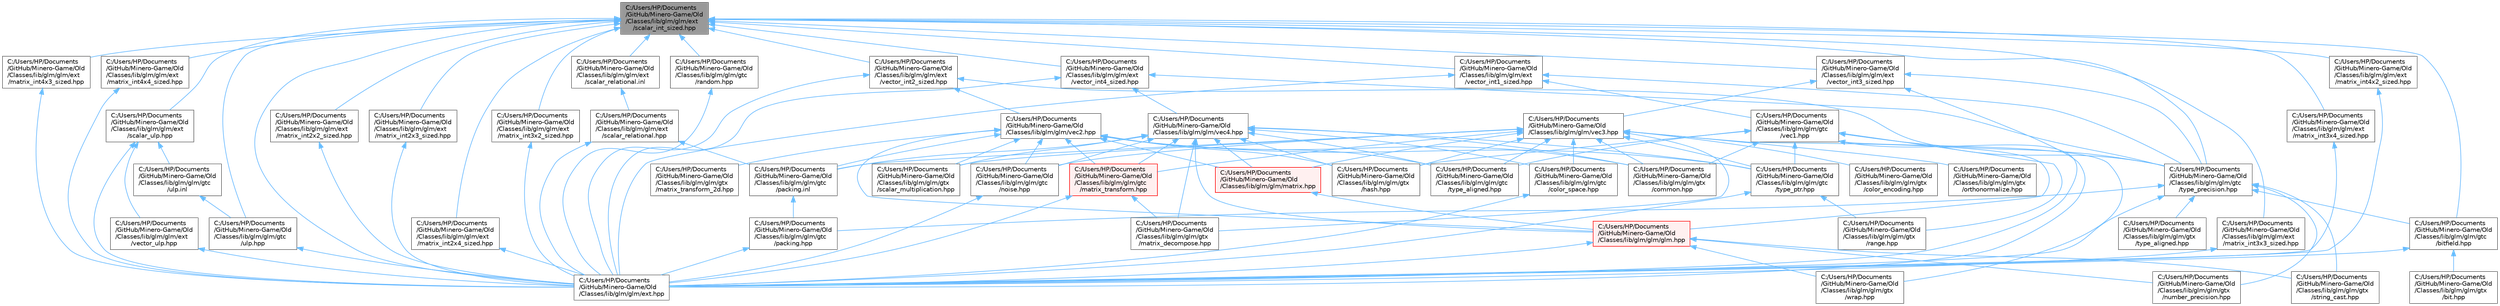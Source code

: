 digraph "C:/Users/HP/Documents/GitHub/Minero-Game/Old/Classes/lib/glm/glm/ext/scalar_int_sized.hpp"
{
 // LATEX_PDF_SIZE
  bgcolor="transparent";
  edge [fontname=Helvetica,fontsize=10,labelfontname=Helvetica,labelfontsize=10];
  node [fontname=Helvetica,fontsize=10,shape=box,height=0.2,width=0.4];
  Node1 [id="Node000001",label="C:/Users/HP/Documents\l/GitHub/Minero-Game/Old\l/Classes/lib/glm/glm/ext\l/scalar_int_sized.hpp",height=0.2,width=0.4,color="gray40", fillcolor="grey60", style="filled", fontcolor="black",tooltip=" "];
  Node1 -> Node2 [id="edge235_Node000001_Node000002",dir="back",color="steelblue1",style="solid",tooltip=" "];
  Node2 [id="Node000002",label="C:/Users/HP/Documents\l/GitHub/Minero-Game/Old\l/Classes/lib/glm/glm/ext.hpp",height=0.2,width=0.4,color="grey40", fillcolor="white", style="filled",URL="$_old_2_classes_2lib_2glm_2glm_2ext_8hpp.html",tooltip=" "];
  Node1 -> Node3 [id="edge236_Node000001_Node000003",dir="back",color="steelblue1",style="solid",tooltip=" "];
  Node3 [id="Node000003",label="C:/Users/HP/Documents\l/GitHub/Minero-Game/Old\l/Classes/lib/glm/glm/ext\l/matrix_int2x2_sized.hpp",height=0.2,width=0.4,color="grey40", fillcolor="white", style="filled",URL="$_old_2_classes_2lib_2glm_2glm_2ext_2matrix__int2x2__sized_8hpp.html",tooltip=" "];
  Node3 -> Node2 [id="edge237_Node000003_Node000002",dir="back",color="steelblue1",style="solid",tooltip=" "];
  Node1 -> Node4 [id="edge238_Node000001_Node000004",dir="back",color="steelblue1",style="solid",tooltip=" "];
  Node4 [id="Node000004",label="C:/Users/HP/Documents\l/GitHub/Minero-Game/Old\l/Classes/lib/glm/glm/ext\l/matrix_int2x3_sized.hpp",height=0.2,width=0.4,color="grey40", fillcolor="white", style="filled",URL="$_old_2_classes_2lib_2glm_2glm_2ext_2matrix__int2x3__sized_8hpp.html",tooltip=" "];
  Node4 -> Node2 [id="edge239_Node000004_Node000002",dir="back",color="steelblue1",style="solid",tooltip=" "];
  Node1 -> Node5 [id="edge240_Node000001_Node000005",dir="back",color="steelblue1",style="solid",tooltip=" "];
  Node5 [id="Node000005",label="C:/Users/HP/Documents\l/GitHub/Minero-Game/Old\l/Classes/lib/glm/glm/ext\l/matrix_int2x4_sized.hpp",height=0.2,width=0.4,color="grey40", fillcolor="white", style="filled",URL="$_old_2_classes_2lib_2glm_2glm_2ext_2matrix__int2x4__sized_8hpp.html",tooltip=" "];
  Node5 -> Node2 [id="edge241_Node000005_Node000002",dir="back",color="steelblue1",style="solid",tooltip=" "];
  Node1 -> Node6 [id="edge242_Node000001_Node000006",dir="back",color="steelblue1",style="solid",tooltip=" "];
  Node6 [id="Node000006",label="C:/Users/HP/Documents\l/GitHub/Minero-Game/Old\l/Classes/lib/glm/glm/ext\l/matrix_int3x2_sized.hpp",height=0.2,width=0.4,color="grey40", fillcolor="white", style="filled",URL="$_old_2_classes_2lib_2glm_2glm_2ext_2matrix__int3x2__sized_8hpp.html",tooltip=" "];
  Node6 -> Node2 [id="edge243_Node000006_Node000002",dir="back",color="steelblue1",style="solid",tooltip=" "];
  Node1 -> Node7 [id="edge244_Node000001_Node000007",dir="back",color="steelblue1",style="solid",tooltip=" "];
  Node7 [id="Node000007",label="C:/Users/HP/Documents\l/GitHub/Minero-Game/Old\l/Classes/lib/glm/glm/ext\l/matrix_int3x3_sized.hpp",height=0.2,width=0.4,color="grey40", fillcolor="white", style="filled",URL="$_old_2_classes_2lib_2glm_2glm_2ext_2matrix__int3x3__sized_8hpp.html",tooltip=" "];
  Node7 -> Node2 [id="edge245_Node000007_Node000002",dir="back",color="steelblue1",style="solid",tooltip=" "];
  Node1 -> Node8 [id="edge246_Node000001_Node000008",dir="back",color="steelblue1",style="solid",tooltip=" "];
  Node8 [id="Node000008",label="C:/Users/HP/Documents\l/GitHub/Minero-Game/Old\l/Classes/lib/glm/glm/ext\l/matrix_int3x4_sized.hpp",height=0.2,width=0.4,color="grey40", fillcolor="white", style="filled",URL="$_old_2_classes_2lib_2glm_2glm_2ext_2matrix__int3x4__sized_8hpp.html",tooltip=" "];
  Node8 -> Node2 [id="edge247_Node000008_Node000002",dir="back",color="steelblue1",style="solid",tooltip=" "];
  Node1 -> Node9 [id="edge248_Node000001_Node000009",dir="back",color="steelblue1",style="solid",tooltip=" "];
  Node9 [id="Node000009",label="C:/Users/HP/Documents\l/GitHub/Minero-Game/Old\l/Classes/lib/glm/glm/ext\l/matrix_int4x2_sized.hpp",height=0.2,width=0.4,color="grey40", fillcolor="white", style="filled",URL="$_old_2_classes_2lib_2glm_2glm_2ext_2matrix__int4x2__sized_8hpp.html",tooltip=" "];
  Node9 -> Node2 [id="edge249_Node000009_Node000002",dir="back",color="steelblue1",style="solid",tooltip=" "];
  Node1 -> Node10 [id="edge250_Node000001_Node000010",dir="back",color="steelblue1",style="solid",tooltip=" "];
  Node10 [id="Node000010",label="C:/Users/HP/Documents\l/GitHub/Minero-Game/Old\l/Classes/lib/glm/glm/ext\l/matrix_int4x3_sized.hpp",height=0.2,width=0.4,color="grey40", fillcolor="white", style="filled",URL="$_old_2_classes_2lib_2glm_2glm_2ext_2matrix__int4x3__sized_8hpp.html",tooltip=" "];
  Node10 -> Node2 [id="edge251_Node000010_Node000002",dir="back",color="steelblue1",style="solid",tooltip=" "];
  Node1 -> Node11 [id="edge252_Node000001_Node000011",dir="back",color="steelblue1",style="solid",tooltip=" "];
  Node11 [id="Node000011",label="C:/Users/HP/Documents\l/GitHub/Minero-Game/Old\l/Classes/lib/glm/glm/ext\l/matrix_int4x4_sized.hpp",height=0.2,width=0.4,color="grey40", fillcolor="white", style="filled",URL="$_old_2_classes_2lib_2glm_2glm_2ext_2matrix__int4x4__sized_8hpp.html",tooltip=" "];
  Node11 -> Node2 [id="edge253_Node000011_Node000002",dir="back",color="steelblue1",style="solid",tooltip=" "];
  Node1 -> Node12 [id="edge254_Node000001_Node000012",dir="back",color="steelblue1",style="solid",tooltip=" "];
  Node12 [id="Node000012",label="C:/Users/HP/Documents\l/GitHub/Minero-Game/Old\l/Classes/lib/glm/glm/ext\l/scalar_relational.inl",height=0.2,width=0.4,color="grey40", fillcolor="white", style="filled",URL="$_old_2_classes_2lib_2glm_2glm_2ext_2scalar__relational_8inl.html",tooltip=" "];
  Node12 -> Node13 [id="edge255_Node000012_Node000013",dir="back",color="steelblue1",style="solid",tooltip=" "];
  Node13 [id="Node000013",label="C:/Users/HP/Documents\l/GitHub/Minero-Game/Old\l/Classes/lib/glm/glm/ext\l/scalar_relational.hpp",height=0.2,width=0.4,color="grey40", fillcolor="white", style="filled",URL="$_old_2_classes_2lib_2glm_2glm_2ext_2scalar__relational_8hpp.html",tooltip=" "];
  Node13 -> Node2 [id="edge256_Node000013_Node000002",dir="back",color="steelblue1",style="solid",tooltip=" "];
  Node13 -> Node14 [id="edge257_Node000013_Node000014",dir="back",color="steelblue1",style="solid",tooltip=" "];
  Node14 [id="Node000014",label="C:/Users/HP/Documents\l/GitHub/Minero-Game/Old\l/Classes/lib/glm/glm/gtc\l/packing.inl",height=0.2,width=0.4,color="grey40", fillcolor="white", style="filled",URL="$_old_2_classes_2lib_2glm_2glm_2gtc_2packing_8inl.html",tooltip=" "];
  Node14 -> Node15 [id="edge258_Node000014_Node000015",dir="back",color="steelblue1",style="solid",tooltip=" "];
  Node15 [id="Node000015",label="C:/Users/HP/Documents\l/GitHub/Minero-Game/Old\l/Classes/lib/glm/glm/gtc\l/packing.hpp",height=0.2,width=0.4,color="grey40", fillcolor="white", style="filled",URL="$_old_2_classes_2lib_2glm_2glm_2gtc_2packing_8hpp.html",tooltip=" "];
  Node15 -> Node2 [id="edge259_Node000015_Node000002",dir="back",color="steelblue1",style="solid",tooltip=" "];
  Node1 -> Node16 [id="edge260_Node000001_Node000016",dir="back",color="steelblue1",style="solid",tooltip=" "];
  Node16 [id="Node000016",label="C:/Users/HP/Documents\l/GitHub/Minero-Game/Old\l/Classes/lib/glm/glm/ext\l/scalar_ulp.hpp",height=0.2,width=0.4,color="grey40", fillcolor="white", style="filled",URL="$_old_2_classes_2lib_2glm_2glm_2ext_2scalar__ulp_8hpp.html",tooltip=" "];
  Node16 -> Node2 [id="edge261_Node000016_Node000002",dir="back",color="steelblue1",style="solid",tooltip=" "];
  Node16 -> Node17 [id="edge262_Node000016_Node000017",dir="back",color="steelblue1",style="solid",tooltip=" "];
  Node17 [id="Node000017",label="C:/Users/HP/Documents\l/GitHub/Minero-Game/Old\l/Classes/lib/glm/glm/ext\l/vector_ulp.hpp",height=0.2,width=0.4,color="grey40", fillcolor="white", style="filled",URL="$_old_2_classes_2lib_2glm_2glm_2ext_2vector__ulp_8hpp.html",tooltip=" "];
  Node17 -> Node2 [id="edge263_Node000017_Node000002",dir="back",color="steelblue1",style="solid",tooltip=" "];
  Node16 -> Node18 [id="edge264_Node000016_Node000018",dir="back",color="steelblue1",style="solid",tooltip=" "];
  Node18 [id="Node000018",label="C:/Users/HP/Documents\l/GitHub/Minero-Game/Old\l/Classes/lib/glm/glm/gtc\l/ulp.inl",height=0.2,width=0.4,color="grey40", fillcolor="white", style="filled",URL="$_old_2_classes_2lib_2glm_2glm_2gtc_2ulp_8inl.html",tooltip=" "];
  Node18 -> Node19 [id="edge265_Node000018_Node000019",dir="back",color="steelblue1",style="solid",tooltip=" "];
  Node19 [id="Node000019",label="C:/Users/HP/Documents\l/GitHub/Minero-Game/Old\l/Classes/lib/glm/glm/gtc\l/ulp.hpp",height=0.2,width=0.4,color="grey40", fillcolor="white", style="filled",URL="$_old_2_classes_2lib_2glm_2glm_2gtc_2ulp_8hpp.html",tooltip=" "];
  Node19 -> Node2 [id="edge266_Node000019_Node000002",dir="back",color="steelblue1",style="solid",tooltip=" "];
  Node1 -> Node20 [id="edge267_Node000001_Node000020",dir="back",color="steelblue1",style="solid",tooltip=" "];
  Node20 [id="Node000020",label="C:/Users/HP/Documents\l/GitHub/Minero-Game/Old\l/Classes/lib/glm/glm/ext\l/vector_int1_sized.hpp",height=0.2,width=0.4,color="grey40", fillcolor="white", style="filled",URL="$_old_2_classes_2lib_2glm_2glm_2ext_2vector__int1__sized_8hpp.html",tooltip=" "];
  Node20 -> Node2 [id="edge268_Node000020_Node000002",dir="back",color="steelblue1",style="solid",tooltip=" "];
  Node20 -> Node21 [id="edge269_Node000020_Node000021",dir="back",color="steelblue1",style="solid",tooltip=" "];
  Node21 [id="Node000021",label="C:/Users/HP/Documents\l/GitHub/Minero-Game/Old\l/Classes/lib/glm/glm/gtc\l/type_precision.hpp",height=0.2,width=0.4,color="grey40", fillcolor="white", style="filled",URL="$_old_2_classes_2lib_2glm_2glm_2gtc_2type__precision_8hpp.html",tooltip=" "];
  Node21 -> Node2 [id="edge270_Node000021_Node000002",dir="back",color="steelblue1",style="solid",tooltip=" "];
  Node21 -> Node22 [id="edge271_Node000021_Node000022",dir="back",color="steelblue1",style="solid",tooltip=" "];
  Node22 [id="Node000022",label="C:/Users/HP/Documents\l/GitHub/Minero-Game/Old\l/Classes/lib/glm/glm/gtc\l/bitfield.hpp",height=0.2,width=0.4,color="grey40", fillcolor="white", style="filled",URL="$_old_2_classes_2lib_2glm_2glm_2gtc_2bitfield_8hpp.html",tooltip=" "];
  Node22 -> Node2 [id="edge272_Node000022_Node000002",dir="back",color="steelblue1",style="solid",tooltip=" "];
  Node22 -> Node23 [id="edge273_Node000022_Node000023",dir="back",color="steelblue1",style="solid",tooltip=" "];
  Node23 [id="Node000023",label="C:/Users/HP/Documents\l/GitHub/Minero-Game/Old\l/Classes/lib/glm/glm/gtx\l/bit.hpp",height=0.2,width=0.4,color="grey40", fillcolor="white", style="filled",URL="$_old_2_classes_2lib_2glm_2glm_2gtx_2bit_8hpp.html",tooltip=" "];
  Node21 -> Node15 [id="edge274_Node000021_Node000015",dir="back",color="steelblue1",style="solid",tooltip=" "];
  Node21 -> Node24 [id="edge275_Node000021_Node000024",dir="back",color="steelblue1",style="solid",tooltip=" "];
  Node24 [id="Node000024",label="C:/Users/HP/Documents\l/GitHub/Minero-Game/Old\l/Classes/lib/glm/glm/gtx\l/number_precision.hpp",height=0.2,width=0.4,color="grey40", fillcolor="white", style="filled",URL="$_old_2_classes_2lib_2glm_2glm_2gtx_2number__precision_8hpp.html",tooltip=" "];
  Node21 -> Node25 [id="edge276_Node000021_Node000025",dir="back",color="steelblue1",style="solid",tooltip=" "];
  Node25 [id="Node000025",label="C:/Users/HP/Documents\l/GitHub/Minero-Game/Old\l/Classes/lib/glm/glm/gtx\l/string_cast.hpp",height=0.2,width=0.4,color="grey40", fillcolor="white", style="filled",URL="$_old_2_classes_2lib_2glm_2glm_2gtx_2string__cast_8hpp.html",tooltip=" "];
  Node21 -> Node26 [id="edge277_Node000021_Node000026",dir="back",color="steelblue1",style="solid",tooltip=" "];
  Node26 [id="Node000026",label="C:/Users/HP/Documents\l/GitHub/Minero-Game/Old\l/Classes/lib/glm/glm/gtx\l/type_aligned.hpp",height=0.2,width=0.4,color="grey40", fillcolor="white", style="filled",URL="$_old_2_classes_2lib_2glm_2glm_2gtx_2type__aligned_8hpp.html",tooltip=" "];
  Node20 -> Node27 [id="edge278_Node000020_Node000027",dir="back",color="steelblue1",style="solid",tooltip=" "];
  Node27 [id="Node000027",label="C:/Users/HP/Documents\l/GitHub/Minero-Game/Old\l/Classes/lib/glm/glm/gtc\l/vec1.hpp",height=0.2,width=0.4,color="grey40", fillcolor="white", style="filled",URL="$_old_2_classes_2lib_2glm_2glm_2gtc_2vec1_8hpp.html",tooltip=" "];
  Node27 -> Node2 [id="edge279_Node000027_Node000002",dir="back",color="steelblue1",style="solid",tooltip=" "];
  Node27 -> Node28 [id="edge280_Node000027_Node000028",dir="back",color="steelblue1",style="solid",tooltip=" "];
  Node28 [id="Node000028",label="C:/Users/HP/Documents\l/GitHub/Minero-Game/Old\l/Classes/lib/glm/glm/gtc\l/type_aligned.hpp",height=0.2,width=0.4,color="grey40", fillcolor="white", style="filled",URL="$_old_2_classes_2lib_2glm_2glm_2gtc_2type__aligned_8hpp.html",tooltip=" "];
  Node27 -> Node21 [id="edge281_Node000027_Node000021",dir="back",color="steelblue1",style="solid",tooltip=" "];
  Node27 -> Node29 [id="edge282_Node000027_Node000029",dir="back",color="steelblue1",style="solid",tooltip=" "];
  Node29 [id="Node000029",label="C:/Users/HP/Documents\l/GitHub/Minero-Game/Old\l/Classes/lib/glm/glm/gtc\l/type_ptr.hpp",height=0.2,width=0.4,color="grey40", fillcolor="white", style="filled",URL="$_old_2_classes_2lib_2glm_2glm_2gtc_2type__ptr_8hpp.html",tooltip=" "];
  Node29 -> Node2 [id="edge283_Node000029_Node000002",dir="back",color="steelblue1",style="solid",tooltip=" "];
  Node29 -> Node30 [id="edge284_Node000029_Node000030",dir="back",color="steelblue1",style="solid",tooltip=" "];
  Node30 [id="Node000030",label="C:/Users/HP/Documents\l/GitHub/Minero-Game/Old\l/Classes/lib/glm/glm/gtx\l/range.hpp",height=0.2,width=0.4,color="grey40", fillcolor="white", style="filled",URL="$_old_2_classes_2lib_2glm_2glm_2gtx_2range_8hpp.html",tooltip=" "];
  Node27 -> Node31 [id="edge285_Node000027_Node000031",dir="back",color="steelblue1",style="solid",tooltip=" "];
  Node31 [id="Node000031",label="C:/Users/HP/Documents\l/GitHub/Minero-Game/Old\l/Classes/lib/glm/glm/gtx\l/common.hpp",height=0.2,width=0.4,color="grey40", fillcolor="white", style="filled",URL="$_old_2_classes_2lib_2glm_2glm_2gtx_2common_8hpp.html",tooltip=" "];
  Node27 -> Node32 [id="edge286_Node000027_Node000032",dir="back",color="steelblue1",style="solid",tooltip=" "];
  Node32 [id="Node000032",label="C:/Users/HP/Documents\l/GitHub/Minero-Game/Old\l/Classes/lib/glm/glm/gtx\l/hash.hpp",height=0.2,width=0.4,color="grey40", fillcolor="white", style="filled",URL="$_old_2_classes_2lib_2glm_2glm_2gtx_2hash_8hpp.html",tooltip=" "];
  Node27 -> Node30 [id="edge287_Node000027_Node000030",dir="back",color="steelblue1",style="solid",tooltip=" "];
  Node27 -> Node33 [id="edge288_Node000027_Node000033",dir="back",color="steelblue1",style="solid",tooltip=" "];
  Node33 [id="Node000033",label="C:/Users/HP/Documents\l/GitHub/Minero-Game/Old\l/Classes/lib/glm/glm/gtx\l/wrap.hpp",height=0.2,width=0.4,color="grey40", fillcolor="white", style="filled",URL="$_old_2_classes_2lib_2glm_2glm_2gtx_2wrap_8hpp.html",tooltip=" "];
  Node1 -> Node34 [id="edge289_Node000001_Node000034",dir="back",color="steelblue1",style="solid",tooltip=" "];
  Node34 [id="Node000034",label="C:/Users/HP/Documents\l/GitHub/Minero-Game/Old\l/Classes/lib/glm/glm/ext\l/vector_int2_sized.hpp",height=0.2,width=0.4,color="grey40", fillcolor="white", style="filled",URL="$_old_2_classes_2lib_2glm_2glm_2ext_2vector__int2__sized_8hpp.html",tooltip=" "];
  Node34 -> Node2 [id="edge290_Node000034_Node000002",dir="back",color="steelblue1",style="solid",tooltip=" "];
  Node34 -> Node21 [id="edge291_Node000034_Node000021",dir="back",color="steelblue1",style="solid",tooltip=" "];
  Node34 -> Node35 [id="edge292_Node000034_Node000035",dir="back",color="steelblue1",style="solid",tooltip=" "];
  Node35 [id="Node000035",label="C:/Users/HP/Documents\l/GitHub/Minero-Game/Old\l/Classes/lib/glm/glm/vec2.hpp",height=0.2,width=0.4,color="grey40", fillcolor="white", style="filled",URL="$_old_2_classes_2lib_2glm_2glm_2vec2_8hpp.html",tooltip=" "];
  Node35 -> Node36 [id="edge293_Node000035_Node000036",dir="back",color="steelblue1",style="solid",tooltip=" "];
  Node36 [id="Node000036",label="C:/Users/HP/Documents\l/GitHub/Minero-Game/Old\l/Classes/lib/glm/glm/glm.hpp",height=0.2,width=0.4,color="red", fillcolor="#FFF0F0", style="filled",URL="$_old_2_classes_2lib_2glm_2glm_2glm_8hpp.html",tooltip=" "];
  Node36 -> Node2 [id="edge294_Node000036_Node000002",dir="back",color="steelblue1",style="solid",tooltip=" "];
  Node36 -> Node24 [id="edge295_Node000036_Node000024",dir="back",color="steelblue1",style="solid",tooltip=" "];
  Node36 -> Node25 [id="edge296_Node000036_Node000025",dir="back",color="steelblue1",style="solid",tooltip=" "];
  Node36 -> Node33 [id="edge297_Node000036_Node000033",dir="back",color="steelblue1",style="solid",tooltip=" "];
  Node35 -> Node97 [id="edge298_Node000035_Node000097",dir="back",color="steelblue1",style="solid",tooltip=" "];
  Node97 [id="Node000097",label="C:/Users/HP/Documents\l/GitHub/Minero-Game/Old\l/Classes/lib/glm/glm/gtc\l/matrix_transform.hpp",height=0.2,width=0.4,color="red", fillcolor="#FFF0F0", style="filled",URL="$_old_2_classes_2lib_2glm_2glm_2gtc_2matrix__transform_8hpp.html",tooltip=" "];
  Node97 -> Node2 [id="edge299_Node000097_Node000002",dir="back",color="steelblue1",style="solid",tooltip=" "];
  Node97 -> Node101 [id="edge300_Node000097_Node000101",dir="back",color="steelblue1",style="solid",tooltip=" "];
  Node101 [id="Node000101",label="C:/Users/HP/Documents\l/GitHub/Minero-Game/Old\l/Classes/lib/glm/glm/gtx\l/matrix_decompose.hpp",height=0.2,width=0.4,color="grey40", fillcolor="white", style="filled",URL="$_old_2_classes_2lib_2glm_2glm_2gtx_2matrix__decompose_8hpp.html",tooltip=" "];
  Node35 -> Node105 [id="edge301_Node000035_Node000105",dir="back",color="steelblue1",style="solid",tooltip=" "];
  Node105 [id="Node000105",label="C:/Users/HP/Documents\l/GitHub/Minero-Game/Old\l/Classes/lib/glm/glm/gtc\l/noise.hpp",height=0.2,width=0.4,color="grey40", fillcolor="white", style="filled",URL="$_old_2_classes_2lib_2glm_2glm_2gtc_2noise_8hpp.html",tooltip=" "];
  Node105 -> Node2 [id="edge302_Node000105_Node000002",dir="back",color="steelblue1",style="solid",tooltip=" "];
  Node35 -> Node14 [id="edge303_Node000035_Node000014",dir="back",color="steelblue1",style="solid",tooltip=" "];
  Node35 -> Node28 [id="edge304_Node000035_Node000028",dir="back",color="steelblue1",style="solid",tooltip=" "];
  Node35 -> Node29 [id="edge305_Node000035_Node000029",dir="back",color="steelblue1",style="solid",tooltip=" "];
  Node35 -> Node31 [id="edge306_Node000035_Node000031",dir="back",color="steelblue1",style="solid",tooltip=" "];
  Node35 -> Node32 [id="edge307_Node000035_Node000032",dir="back",color="steelblue1",style="solid",tooltip=" "];
  Node35 -> Node106 [id="edge308_Node000035_Node000106",dir="back",color="steelblue1",style="solid",tooltip=" "];
  Node106 [id="Node000106",label="C:/Users/HP/Documents\l/GitHub/Minero-Game/Old\l/Classes/lib/glm/glm/gtx\l/matrix_transform_2d.hpp",height=0.2,width=0.4,color="grey40", fillcolor="white", style="filled",URL="$_old_2_classes_2lib_2glm_2glm_2gtx_2matrix__transform__2d_8hpp.html",tooltip=" "];
  Node35 -> Node107 [id="edge309_Node000035_Node000107",dir="back",color="steelblue1",style="solid",tooltip=" "];
  Node107 [id="Node000107",label="C:/Users/HP/Documents\l/GitHub/Minero-Game/Old\l/Classes/lib/glm/glm/gtx\l/scalar_multiplication.hpp",height=0.2,width=0.4,color="grey40", fillcolor="white", style="filled",URL="$_old_2_classes_2lib_2glm_2glm_2gtx_2scalar__multiplication_8hpp.html",tooltip=" "];
  Node35 -> Node108 [id="edge310_Node000035_Node000108",dir="back",color="steelblue1",style="solid",tooltip=" "];
  Node108 [id="Node000108",label="C:/Users/HP/Documents\l/GitHub/Minero-Game/Old\l/Classes/lib/glm/glm/matrix.hpp",height=0.2,width=0.4,color="red", fillcolor="#FFF0F0", style="filled",URL="$_old_2_classes_2lib_2glm_2glm_2matrix_8hpp.html",tooltip=" "];
  Node108 -> Node36 [id="edge311_Node000108_Node000036",dir="back",color="steelblue1",style="solid",tooltip=" "];
  Node1 -> Node152 [id="edge312_Node000001_Node000152",dir="back",color="steelblue1",style="solid",tooltip=" "];
  Node152 [id="Node000152",label="C:/Users/HP/Documents\l/GitHub/Minero-Game/Old\l/Classes/lib/glm/glm/ext\l/vector_int3_sized.hpp",height=0.2,width=0.4,color="grey40", fillcolor="white", style="filled",URL="$_old_2_classes_2lib_2glm_2glm_2ext_2vector__int3__sized_8hpp.html",tooltip=" "];
  Node152 -> Node2 [id="edge313_Node000152_Node000002",dir="back",color="steelblue1",style="solid",tooltip=" "];
  Node152 -> Node21 [id="edge314_Node000152_Node000021",dir="back",color="steelblue1",style="solid",tooltip=" "];
  Node152 -> Node153 [id="edge315_Node000152_Node000153",dir="back",color="steelblue1",style="solid",tooltip=" "];
  Node153 [id="Node000153",label="C:/Users/HP/Documents\l/GitHub/Minero-Game/Old\l/Classes/lib/glm/glm/vec3.hpp",height=0.2,width=0.4,color="grey40", fillcolor="white", style="filled",URL="$_old_2_classes_2lib_2glm_2glm_2vec3_8hpp.html",tooltip=" "];
  Node153 -> Node36 [id="edge316_Node000153_Node000036",dir="back",color="steelblue1",style="solid",tooltip=" "];
  Node153 -> Node154 [id="edge317_Node000153_Node000154",dir="back",color="steelblue1",style="solid",tooltip=" "];
  Node154 [id="Node000154",label="C:/Users/HP/Documents\l/GitHub/Minero-Game/Old\l/Classes/lib/glm/glm/gtc\l/color_space.hpp",height=0.2,width=0.4,color="grey40", fillcolor="white", style="filled",URL="$_old_2_classes_2lib_2glm_2glm_2gtc_2color__space_8hpp.html",tooltip=" "];
  Node154 -> Node2 [id="edge318_Node000154_Node000002",dir="back",color="steelblue1",style="solid",tooltip=" "];
  Node153 -> Node97 [id="edge319_Node000153_Node000097",dir="back",color="steelblue1",style="solid",tooltip=" "];
  Node153 -> Node105 [id="edge320_Node000153_Node000105",dir="back",color="steelblue1",style="solid",tooltip=" "];
  Node153 -> Node14 [id="edge321_Node000153_Node000014",dir="back",color="steelblue1",style="solid",tooltip=" "];
  Node153 -> Node28 [id="edge322_Node000153_Node000028",dir="back",color="steelblue1",style="solid",tooltip=" "];
  Node153 -> Node29 [id="edge323_Node000153_Node000029",dir="back",color="steelblue1",style="solid",tooltip=" "];
  Node153 -> Node155 [id="edge324_Node000153_Node000155",dir="back",color="steelblue1",style="solid",tooltip=" "];
  Node155 [id="Node000155",label="C:/Users/HP/Documents\l/GitHub/Minero-Game/Old\l/Classes/lib/glm/glm/gtx\l/color_encoding.hpp",height=0.2,width=0.4,color="grey40", fillcolor="white", style="filled",URL="$_old_2_classes_2lib_2glm_2glm_2gtx_2color__encoding_8hpp.html",tooltip=" "];
  Node153 -> Node31 [id="edge325_Node000153_Node000031",dir="back",color="steelblue1",style="solid",tooltip=" "];
  Node153 -> Node32 [id="edge326_Node000153_Node000032",dir="back",color="steelblue1",style="solid",tooltip=" "];
  Node153 -> Node101 [id="edge327_Node000153_Node000101",dir="back",color="steelblue1",style="solid",tooltip=" "];
  Node153 -> Node133 [id="edge328_Node000153_Node000133",dir="back",color="steelblue1",style="solid",tooltip=" "];
  Node133 [id="Node000133",label="C:/Users/HP/Documents\l/GitHub/Minero-Game/Old\l/Classes/lib/glm/glm/gtx\l/orthonormalize.hpp",height=0.2,width=0.4,color="grey40", fillcolor="white", style="filled",URL="$_old_2_classes_2lib_2glm_2glm_2gtx_2orthonormalize_8hpp.html",tooltip=" "];
  Node153 -> Node107 [id="edge329_Node000153_Node000107",dir="back",color="steelblue1",style="solid",tooltip=" "];
  Node153 -> Node108 [id="edge330_Node000153_Node000108",dir="back",color="steelblue1",style="solid",tooltip=" "];
  Node1 -> Node156 [id="edge331_Node000001_Node000156",dir="back",color="steelblue1",style="solid",tooltip=" "];
  Node156 [id="Node000156",label="C:/Users/HP/Documents\l/GitHub/Minero-Game/Old\l/Classes/lib/glm/glm/ext\l/vector_int4_sized.hpp",height=0.2,width=0.4,color="grey40", fillcolor="white", style="filled",URL="$_old_2_classes_2lib_2glm_2glm_2ext_2vector__int4__sized_8hpp.html",tooltip=" "];
  Node156 -> Node2 [id="edge332_Node000156_Node000002",dir="back",color="steelblue1",style="solid",tooltip=" "];
  Node156 -> Node21 [id="edge333_Node000156_Node000021",dir="back",color="steelblue1",style="solid",tooltip=" "];
  Node156 -> Node157 [id="edge334_Node000156_Node000157",dir="back",color="steelblue1",style="solid",tooltip=" "];
  Node157 [id="Node000157",label="C:/Users/HP/Documents\l/GitHub/Minero-Game/Old\l/Classes/lib/glm/glm/vec4.hpp",height=0.2,width=0.4,color="grey40", fillcolor="white", style="filled",URL="$_old_2_classes_2lib_2glm_2glm_2vec4_8hpp.html",tooltip=" "];
  Node157 -> Node36 [id="edge335_Node000157_Node000036",dir="back",color="steelblue1",style="solid",tooltip=" "];
  Node157 -> Node154 [id="edge336_Node000157_Node000154",dir="back",color="steelblue1",style="solid",tooltip=" "];
  Node157 -> Node97 [id="edge337_Node000157_Node000097",dir="back",color="steelblue1",style="solid",tooltip=" "];
  Node157 -> Node105 [id="edge338_Node000157_Node000105",dir="back",color="steelblue1",style="solid",tooltip=" "];
  Node157 -> Node14 [id="edge339_Node000157_Node000014",dir="back",color="steelblue1",style="solid",tooltip=" "];
  Node157 -> Node28 [id="edge340_Node000157_Node000028",dir="back",color="steelblue1",style="solid",tooltip=" "];
  Node157 -> Node29 [id="edge341_Node000157_Node000029",dir="back",color="steelblue1",style="solid",tooltip=" "];
  Node157 -> Node31 [id="edge342_Node000157_Node000031",dir="back",color="steelblue1",style="solid",tooltip=" "];
  Node157 -> Node32 [id="edge343_Node000157_Node000032",dir="back",color="steelblue1",style="solid",tooltip=" "];
  Node157 -> Node101 [id="edge344_Node000157_Node000101",dir="back",color="steelblue1",style="solid",tooltip=" "];
  Node157 -> Node107 [id="edge345_Node000157_Node000107",dir="back",color="steelblue1",style="solid",tooltip=" "];
  Node157 -> Node108 [id="edge346_Node000157_Node000108",dir="back",color="steelblue1",style="solid",tooltip=" "];
  Node1 -> Node22 [id="edge347_Node000001_Node000022",dir="back",color="steelblue1",style="solid",tooltip=" "];
  Node1 -> Node158 [id="edge348_Node000001_Node000158",dir="back",color="steelblue1",style="solid",tooltip=" "];
  Node158 [id="Node000158",label="C:/Users/HP/Documents\l/GitHub/Minero-Game/Old\l/Classes/lib/glm/glm/gtc\l/random.hpp",height=0.2,width=0.4,color="grey40", fillcolor="white", style="filled",URL="$_old_2_classes_2lib_2glm_2glm_2gtc_2random_8hpp.html",tooltip=" "];
  Node158 -> Node2 [id="edge349_Node000158_Node000002",dir="back",color="steelblue1",style="solid",tooltip=" "];
  Node1 -> Node21 [id="edge350_Node000001_Node000021",dir="back",color="steelblue1",style="solid",tooltip=" "];
  Node1 -> Node19 [id="edge351_Node000001_Node000019",dir="back",color="steelblue1",style="solid",tooltip=" "];
}
